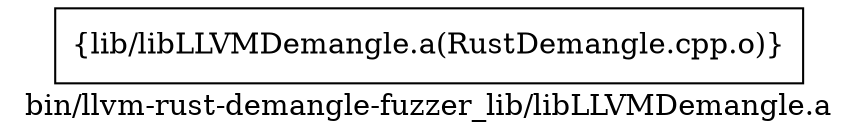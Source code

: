 digraph "bin/llvm-rust-demangle-fuzzer_lib/libLLVMDemangle.a" {
	label="bin/llvm-rust-demangle-fuzzer_lib/libLLVMDemangle.a";
	rankdir=LR;

	Node0x55e5f78ab308 [shape=record,shape=box,group=0,label="{lib/libLLVMDemangle.a(RustDemangle.cpp.o)}"];
}
